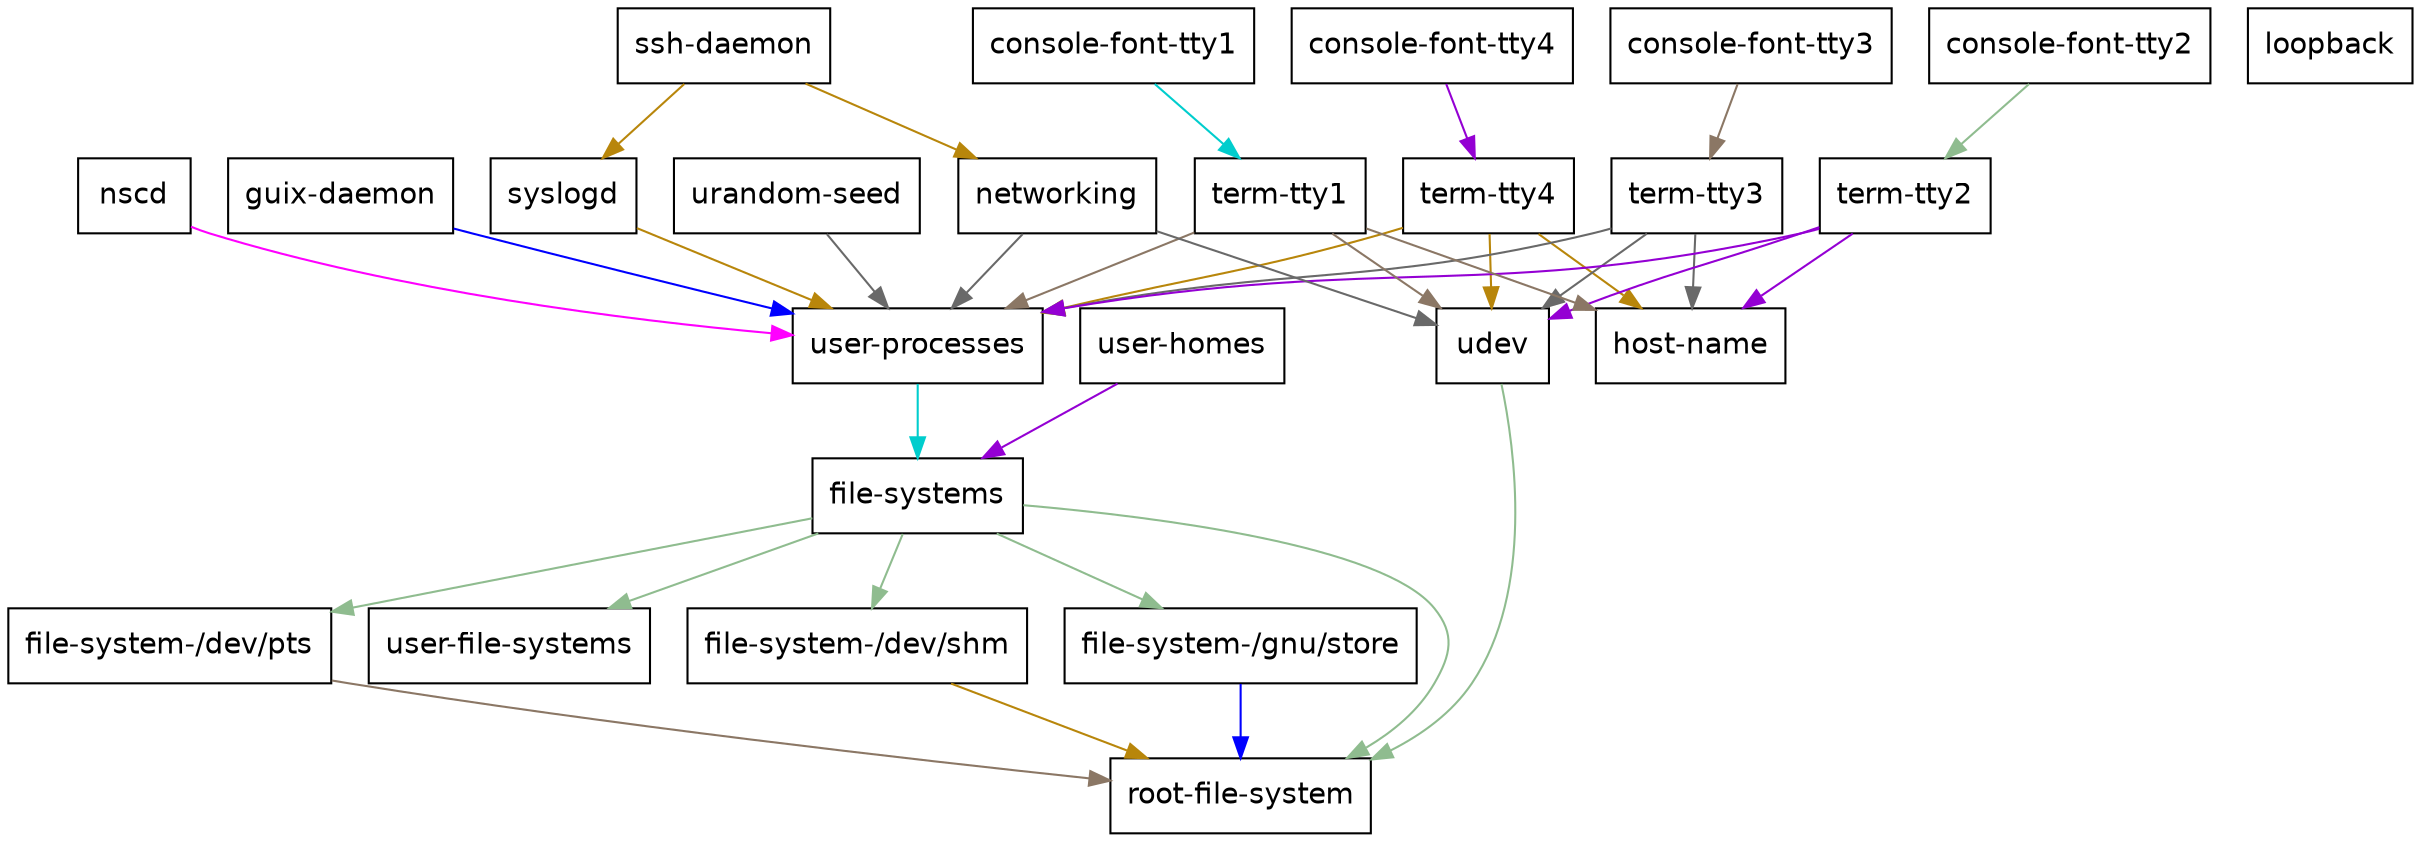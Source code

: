 digraph "Guix shepherd-service" {
  "user-file-systems" [label = "user-file-systems", shape = box, fontname = Helvetica];
  "file-systems" -> "user-file-systems" [color = darkseagreen];
  "file-systems" [label = "file-systems", shape = box, fontname = Helvetica];
  "user-processes" -> "file-systems" [color = cyan3];
  "user-homes" -> "file-systems" [color = darkviolet];
  "user-processes" [label = "user-processes", shape = box, fontname = Helvetica];
  "nscd" -> "user-processes" [color = magenta];
  "guix-daemon" -> "user-processes" [color = blue];
  "urandom-seed" -> "user-processes" [color = dimgrey];
  "syslogd" -> "user-processes" [color = darkgoldenrod];
  "term-tty4" -> "user-processes" [color = darkgoldenrod];
  "term-tty3" -> "user-processes" [color = dimgrey];
  "term-tty2" -> "user-processes" [color = darkviolet];
  "term-tty1" -> "user-processes" [color = peachpuff4];
  "networking" -> "user-processes" [color = dimgrey];
  "nscd" [label = "nscd", shape = box, fontname = Helvetica];
  "guix-daemon" [label = "guix-daemon", shape = box, fontname = Helvetica];
  "urandom-seed" [label = "urandom-seed", shape = box, fontname = Helvetica];
  "syslogd" [label = "syslogd", shape = box, fontname = Helvetica];
  "ssh-daemon" -> "syslogd" [color = darkgoldenrod];
  "ssh-daemon" [label = "ssh-daemon", shape = box, fontname = Helvetica];
  "term-tty4" [label = "term-tty4", shape = box, fontname = Helvetica];
  "console-font-tty4" -> "term-tty4" [color = darkviolet];
  "console-font-tty4" [label = "console-font-tty4", shape = box, fontname = Helvetica];
  "term-tty3" [label = "term-tty3", shape = box, fontname = Helvetica];
  "console-font-tty3" -> "term-tty3" [color = peachpuff4];
  "console-font-tty3" [label = "console-font-tty3", shape = box, fontname = Helvetica];
  "term-tty2" [label = "term-tty2", shape = box, fontname = Helvetica];
  "console-font-tty2" -> "term-tty2" [color = darkseagreen];
  "console-font-tty2" [label = "console-font-tty2", shape = box, fontname = Helvetica];
  "term-tty1" [label = "term-tty1", shape = box, fontname = Helvetica];
  "console-font-tty1" -> "term-tty1" [color = cyan3];
  "console-font-tty1" [label = "console-font-tty1", shape = box, fontname = Helvetica];
  "networking" [label = "networking", shape = box, fontname = Helvetica];
  "ssh-daemon" -> "networking" [color = darkgoldenrod];
  "user-homes" [label = "user-homes", shape = box, fontname = Helvetica];
  "root-file-system" [label = "root-file-system", shape = box, fontname = Helvetica];
  "file-systems" -> "root-file-system" [color = darkseagreen];
  "file-system-/dev/pts" -> "root-file-system" [color = peachpuff4];
  "file-system-/dev/shm" -> "root-file-system" [color = darkgoldenrod];
  "file-system-/gnu/store" -> "root-file-system" [color = blue];
  "udev" -> "root-file-system" [color = darkseagreen];
  "file-system-/dev/pts" [label = "file-system-/dev/pts", shape = box, fontname = Helvetica];
  "file-systems" -> "file-system-/dev/pts" [color = darkseagreen];
  "file-system-/dev/shm" [label = "file-system-/dev/shm", shape = box, fontname = Helvetica];
  "file-systems" -> "file-system-/dev/shm" [color = darkseagreen];
  "file-system-/gnu/store" [label = "file-system-/gnu/store", shape = box, fontname = Helvetica];
  "file-systems" -> "file-system-/gnu/store" [color = darkseagreen];
  "udev" [label = "udev", shape = box, fontname = Helvetica];
  "term-tty4" -> "udev" [color = darkgoldenrod];
  "term-tty3" -> "udev" [color = dimgrey];
  "term-tty2" -> "udev" [color = darkviolet];
  "term-tty1" -> "udev" [color = peachpuff4];
  "networking" -> "udev" [color = dimgrey];
  "host-name" [label = "host-name", shape = box, fontname = Helvetica];
  "term-tty4" -> "host-name" [color = darkgoldenrod];
  "term-tty3" -> "host-name" [color = dimgrey];
  "term-tty2" -> "host-name" [color = darkviolet];
  "term-tty1" -> "host-name" [color = peachpuff4];
  "loopback" [label = "loopback", shape = box, fontname = Helvetica];

}
